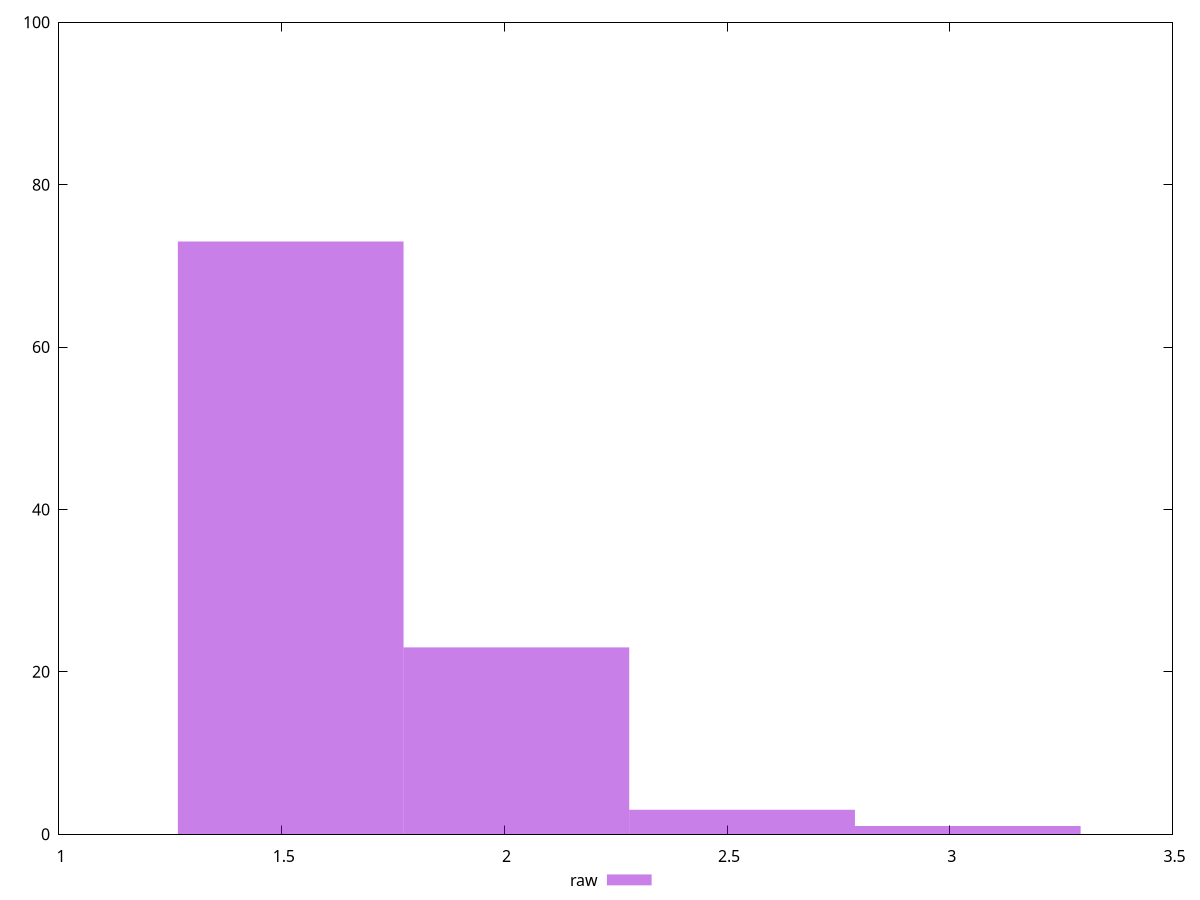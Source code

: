 reset
set terminal svg size 640, 490 enhanced background rgb 'white'
set output "reprap/server-response-time/samples/pages+cached+noexternal+nofonts+nosvg+noimg+nocss+nojs/raw/histogram.svg"

$raw <<EOF
2.026919256335421 23
1.5201894422515656 73
3.040378884503131 1
2.5336490704192762 3
EOF

set key outside below
set boxwidth 0.5067298140838552
set yrange [0:100]
set style fill transparent solid 0.5 noborder

plot \
  $raw title "raw" with boxes, \


reset